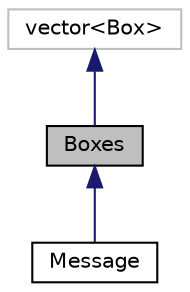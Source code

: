 digraph "Boxes"
{
  edge [fontname="Helvetica",fontsize="10",labelfontname="Helvetica",labelfontsize="10"];
  node [fontname="Helvetica",fontsize="10",shape=record];
  Node0 [label="Boxes",height=0.2,width=0.4,color="black", fillcolor="grey75", style="filled", fontcolor="black"];
  Node1 [label="vector\<Box\>",height=0.2,width=0.4,color="grey75", fillcolor="white", style="filled",tooltip="STL class. "];
  Node0 -> Node2 [dir="back",color="midnightblue",fontsize="10",style="solid",fontname="Helvetica"];
  Node1 -> Node0 [dir="back",color="midnightblue",fontsize="10",style="solid",fontname="Helvetica"];
  Node2 [label="Message",height=0.2,width=0.4,color="black", fillcolor="white", style="filled",URL="$classaworx_1_1lib_1_1lang_1_1Report_1_1Message.html"];
}

